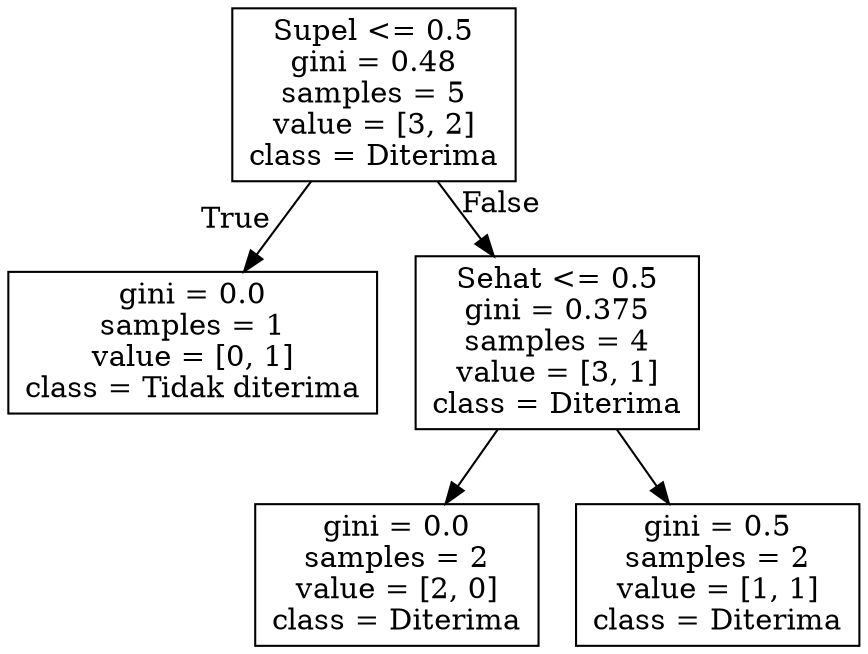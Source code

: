 digraph Tree {
node [shape=box] ;
0 [label="Supel <= 0.5\ngini = 0.48\nsamples = 5\nvalue = [3, 2]\nclass = Diterima"] ;
1 [label="gini = 0.0\nsamples = 1\nvalue = [0, 1]\nclass = Tidak diterima"] ;
0 -> 1 [labeldistance=2.5, labelangle=45, headlabel="True"] ;
2 [label="Sehat <= 0.5\ngini = 0.375\nsamples = 4\nvalue = [3, 1]\nclass = Diterima"] ;
0 -> 2 [labeldistance=2.5, labelangle=-45, headlabel="False"] ;
3 [label="gini = 0.0\nsamples = 2\nvalue = [2, 0]\nclass = Diterima"] ;
2 -> 3 ;
4 [label="gini = 0.5\nsamples = 2\nvalue = [1, 1]\nclass = Diterima"] ;
2 -> 4 ;
}